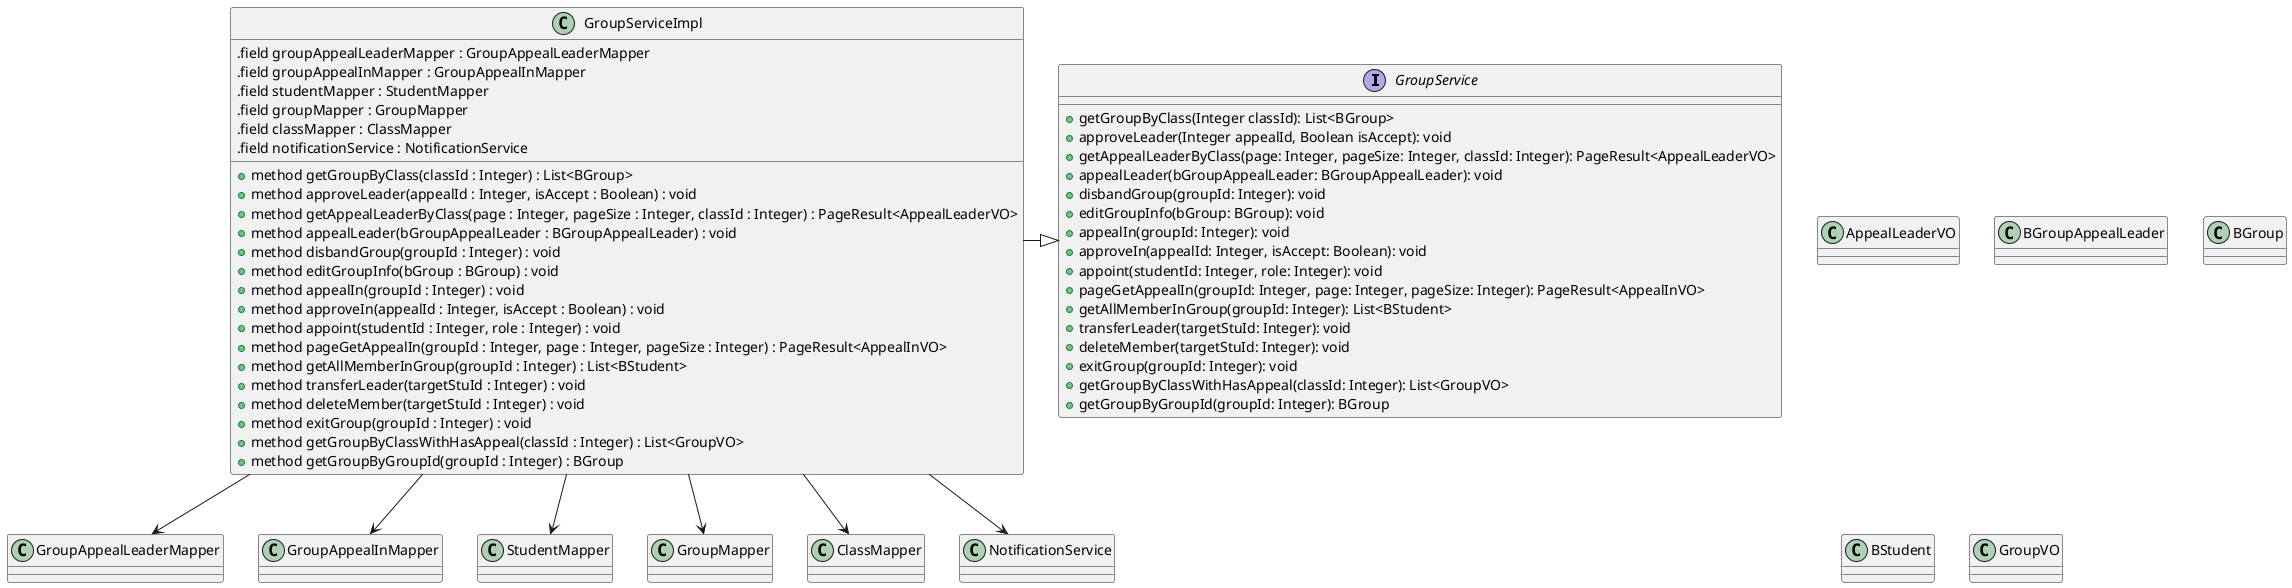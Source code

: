 @startuml
interface GroupService {
  + getGroupByClass(Integer classId): List<BGroup>
  + approveLeader(Integer appealId, Boolean isAccept): void
  + getAppealLeaderByClass(page: Integer, pageSize: Integer, classId: Integer): PageResult<AppealLeaderVO>
  + appealLeader(bGroupAppealLeader: BGroupAppealLeader): void
  + disbandGroup(groupId: Integer): void
  + editGroupInfo(bGroup: BGroup): void
  + appealIn(groupId: Integer): void
  + approveIn(appealId: Integer, isAccept: Boolean): void
  + appoint(studentId: Integer, role: Integer): void
  + pageGetAppealIn(groupId: Integer, page: Integer, pageSize: Integer): PageResult<AppealInVO>
  + getAllMemberInGroup(groupId: Integer): List<BStudent>
  + transferLeader(targetStuId: Integer): void
  + deleteMember(targetStuId: Integer): void
  + exitGroup(groupId: Integer): void
  + getGroupByClassWithHasAppeal(classId: Integer): List<GroupVO>
  + getGroupByGroupId(groupId: Integer): BGroup
}

!define SERVICE_CLASS class
!define AUTOWIRED_FIELD .field
!define METHOD + method

SERVICE_CLASS GroupServiceImpl {
    AUTOWIRED_FIELD groupAppealLeaderMapper : GroupAppealLeaderMapper
    AUTOWIRED_FIELD groupAppealInMapper : GroupAppealInMapper
    AUTOWIRED_FIELD studentMapper : StudentMapper
    AUTOWIRED_FIELD groupMapper : GroupMapper
    AUTOWIRED_FIELD classMapper : ClassMapper
    AUTOWIRED_FIELD notificationService : NotificationService

    METHOD getGroupByClass(classId : Integer) : List<BGroup>
    METHOD approveLeader(appealId : Integer, isAccept : Boolean) : void
    METHOD getAppealLeaderByClass(page : Integer, pageSize : Integer, classId : Integer) : PageResult<AppealLeaderVO>
    METHOD appealLeader(bGroupAppealLeader : BGroupAppealLeader) : void
    METHOD disbandGroup(groupId : Integer) : void
    METHOD editGroupInfo(bGroup : BGroup) : void
    METHOD appealIn(groupId : Integer) : void
    METHOD approveIn(appealId : Integer, isAccept : Boolean) : void
    METHOD appoint(studentId : Integer, role : Integer) : void
    METHOD pageGetAppealIn(groupId : Integer, page : Integer, pageSize : Integer) : PageResult<AppealInVO>
    METHOD getAllMemberInGroup(groupId : Integer) : List<BStudent>
    METHOD transferLeader(targetStuId : Integer) : void
    METHOD deleteMember(targetStuId : Integer) : void
    METHOD exitGroup(groupId : Integer) : void
    METHOD getGroupByClassWithHasAppeal(classId : Integer) : List<GroupVO>
    METHOD getGroupByGroupId(groupId : Integer) : BGroup
}

GroupServiceImpl -|> GroupService

class GroupAppealLeaderMapper
class GroupAppealInMapper
class StudentMapper
class GroupMapper
class ClassMapper
class NotificationService

'class PageResult<T> {
'    - content : List<T>
'    - totalElements : long
'    - totalPages : int
'}

class AppealLeaderVO
class BGroupAppealLeader
class BGroup
class BStudent
class GroupVO

GroupServiceImpl --> GroupAppealLeaderMapper
GroupServiceImpl --> GroupAppealInMapper
GroupServiceImpl --> StudentMapper
GroupServiceImpl --> GroupMapper
GroupServiceImpl --> ClassMapper
GroupServiceImpl --> NotificationService
@enduml

